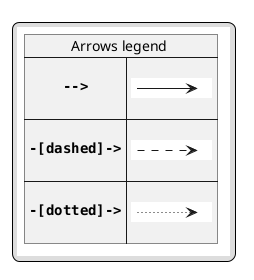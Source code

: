 {
  "sha1": "4rk299jt039azx2nmn9bugbytff52t9",
  "insertion": {
    "when": "2024-05-30T20:48:20.558Z",
    "url": "https://forum.plantuml.net/15172/is-it-possible-to-hide-the-name-of-an-element?show=15178#c15178",
    "user": "plantuml@gmail.com"
  }
}
@startuml
legend
{{

!procedure $arrow($text)
\n<font:monospaced.bold>$text</font> => \n{{\nleft to right direction\nlabel " " as A\nlabel " " as B\nA $text B\n}}\n
!endprocedure

map "Arrows legend " as arrows {
$arrow("-->")
$arrow("-[dashed]->")
$arrow("-[dotted]->")
}

}}
endlegend
@enduml
